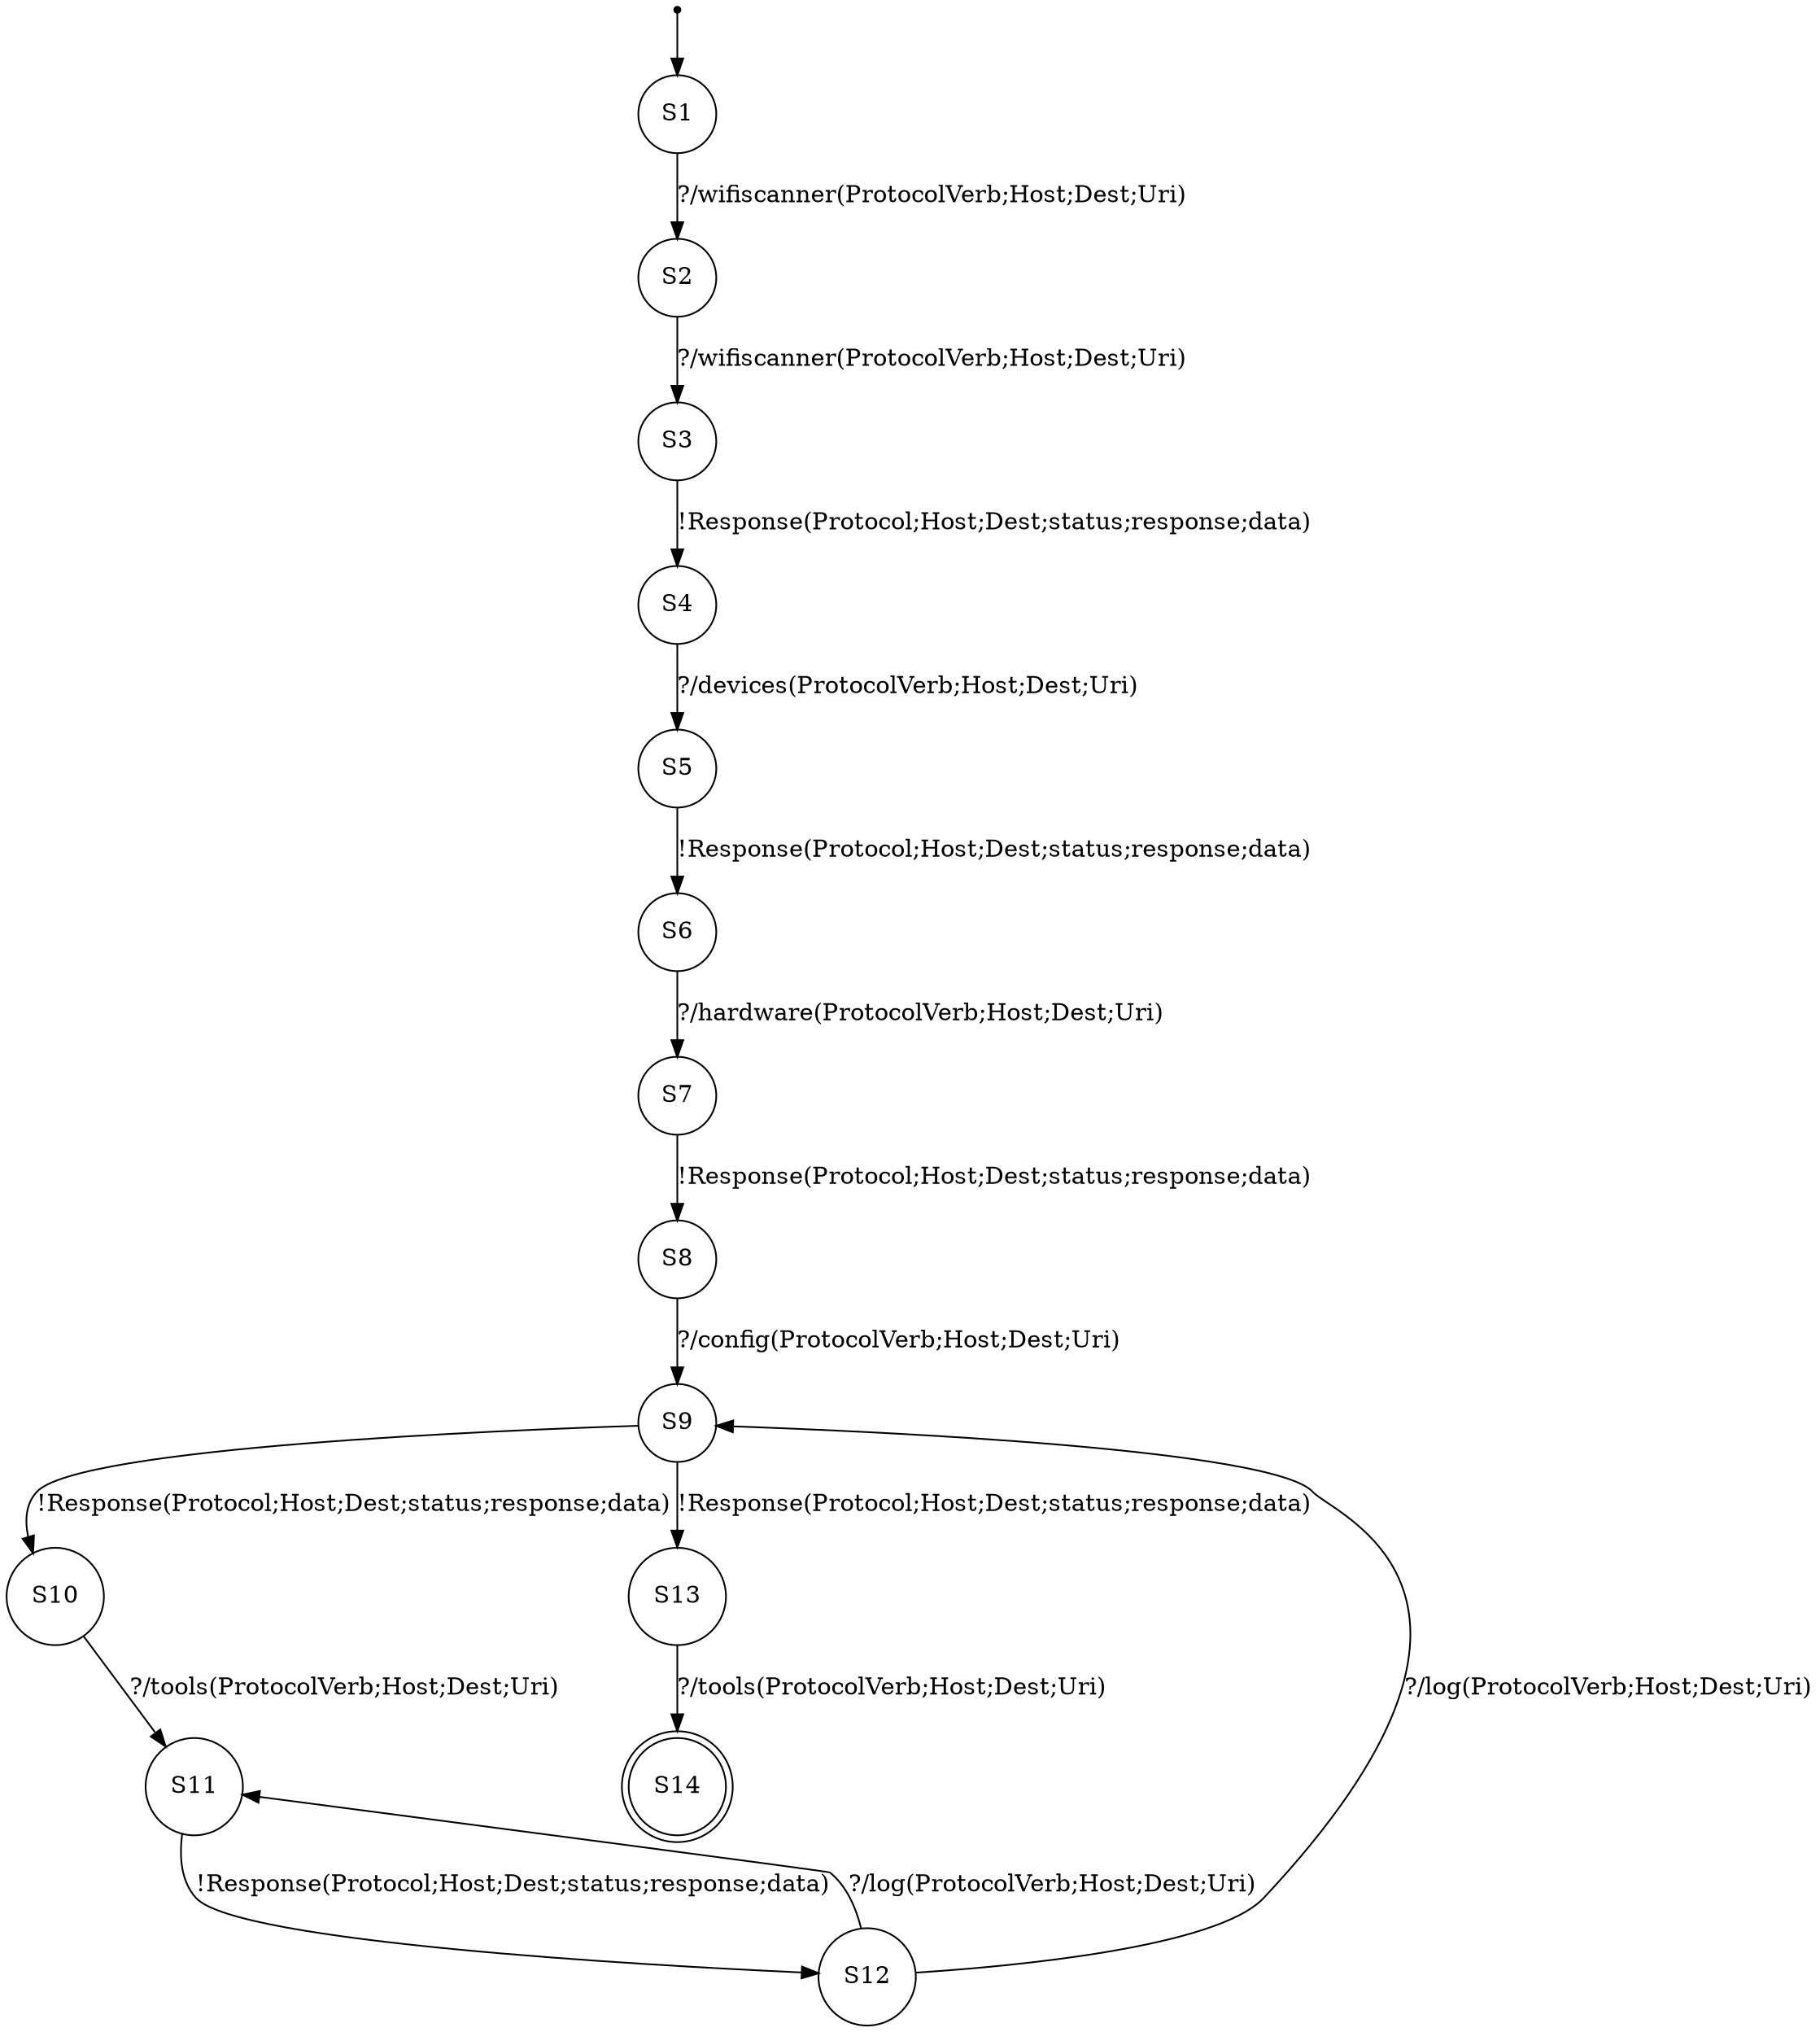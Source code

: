 digraph LTS {
S00[shape=point]
S1[label=S1,shape=circle];
S2[label=S2,shape=circle];
S3[label=S3,shape=circle];
S4[label=S4,shape=circle];
S5[label=S5,shape=circle];
S6[label=S6,shape=circle];
S7[label=S7,shape=circle];
S8[label=S8,shape=circle];
S9[label=S9,shape=circle];
S10[label=S10,shape=circle];
S11[label=S11,shape=circle];
S12[label=S12,shape=circle];
S13[label=S13,shape=circle];
S14[label=S14,shape=doublecircle];
S00 -> S1
S1 -> S2[label ="?/wifiscanner(ProtocolVerb;Host;Dest;Uri)"];
S2 -> S3[label ="?/wifiscanner(ProtocolVerb;Host;Dest;Uri)"];
S3 -> S4[label ="!Response(Protocol;Host;Dest;status;response;data)"];
S4 -> S5[label ="?/devices(ProtocolVerb;Host;Dest;Uri)"];
S5 -> S6[label ="!Response(Protocol;Host;Dest;status;response;data)"];
S6 -> S7[label ="?/hardware(ProtocolVerb;Host;Dest;Uri)"];
S7 -> S8[label ="!Response(Protocol;Host;Dest;status;response;data)"];
S8 -> S9[label ="?/config(ProtocolVerb;Host;Dest;Uri)"];
S9 -> S10[label ="!Response(Protocol;Host;Dest;status;response;data)"];
S9 -> S13[label ="!Response(Protocol;Host;Dest;status;response;data)"];
S10 -> S11[label ="?/tools(ProtocolVerb;Host;Dest;Uri)"];
S11 -> S12[label ="!Response(Protocol;Host;Dest;status;response;data)"];
S12 -> S9[label ="?/log(ProtocolVerb;Host;Dest;Uri)"];
S12 -> S11[label ="?/log(ProtocolVerb;Host;Dest;Uri)"];
S13 -> S14[label ="?/tools(ProtocolVerb;Host;Dest;Uri)"];
}
